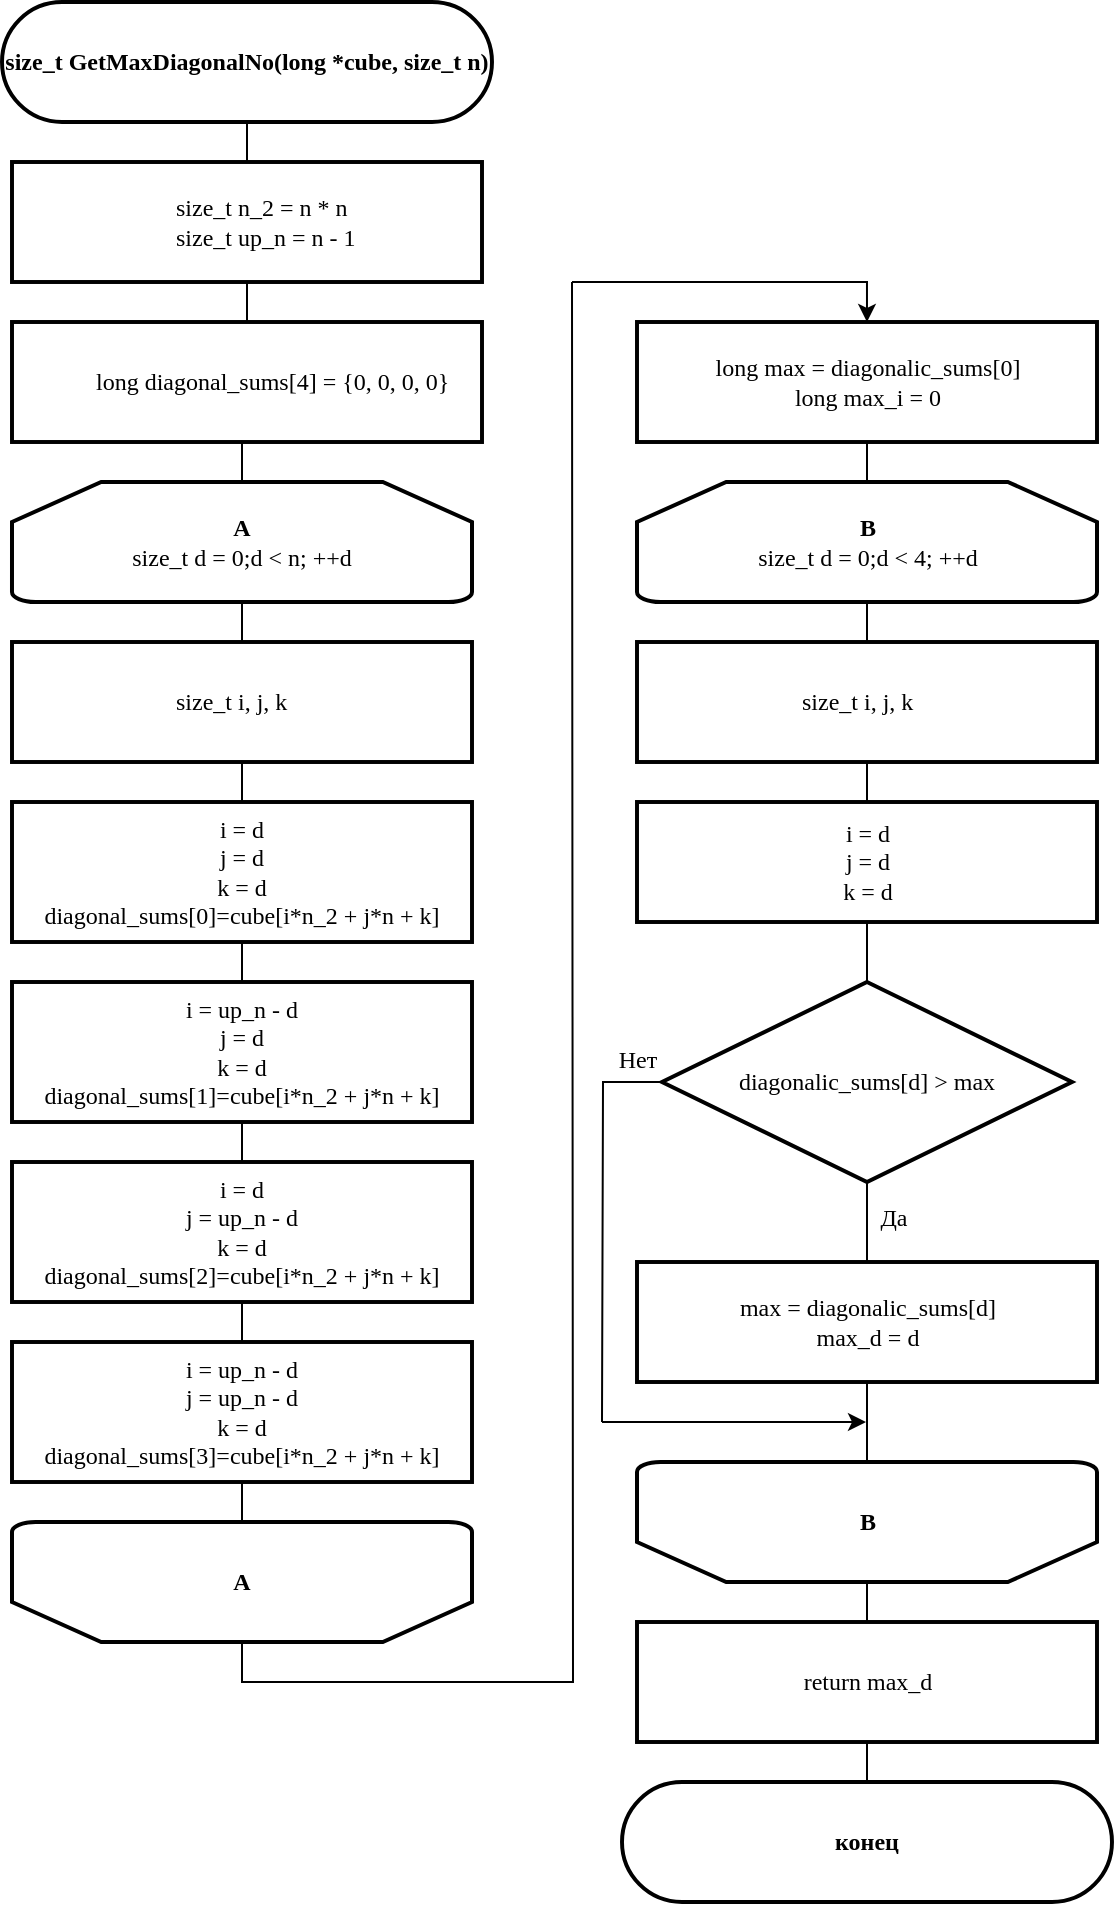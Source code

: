 <mxfile version="24.7.17">
  <diagram name="Page-1" id="Ht_t-XXwHAl0Nz6Sdh4W">
    <mxGraphModel dx="1571" dy="3269" grid="1" gridSize="10" guides="1" tooltips="1" connect="1" arrows="1" fold="1" page="1" pageScale="1" pageWidth="827" pageHeight="1169" math="0" shadow="0">
      <root>
        <mxCell id="0" />
        <mxCell id="1" parent="0" />
        <mxCell id="w9v6yjaOML1hqHfojlI5-43" style="edgeStyle=orthogonalEdgeStyle;rounded=0;orthogonalLoop=1;jettySize=auto;html=1;exitX=0.5;exitY=1;exitDx=0;exitDy=0;entryX=0.5;entryY=0;entryDx=0;entryDy=0;strokeColor=none;" parent="1" source="w9v6yjaOML1hqHfojlI5-2" target="w9v6yjaOML1hqHfojlI5-9" edge="1">
          <mxGeometry relative="1" as="geometry" />
        </mxCell>
        <mxCell id="w9v6yjaOML1hqHfojlI5-44" style="edgeStyle=orthogonalEdgeStyle;rounded=0;orthogonalLoop=1;jettySize=auto;html=1;exitX=0.5;exitY=1;exitDx=0;exitDy=0;entryX=0.5;entryY=0;entryDx=0;entryDy=0;endArrow=none;endFill=0;" parent="1" source="w9v6yjaOML1hqHfojlI5-2" target="w9v6yjaOML1hqHfojlI5-9" edge="1">
          <mxGeometry relative="1" as="geometry" />
        </mxCell>
        <mxCell id="w9v6yjaOML1hqHfojlI5-2" value="&lt;font face=&quot;Gost Type B&quot;&gt;&lt;b&gt;size_t GetMaxDiagonalNo(long *cube, size_t n)&lt;/b&gt;&lt;/font&gt;" style="rounded=1;whiteSpace=wrap;html=1;arcSize=50;strokeWidth=1.968;" parent="1" vertex="1">
          <mxGeometry x="30" y="-2320" width="245" height="60" as="geometry" />
        </mxCell>
        <mxCell id="w9v6yjaOML1hqHfojlI5-45" style="edgeStyle=orthogonalEdgeStyle;rounded=0;orthogonalLoop=1;jettySize=auto;html=1;exitX=0.5;exitY=1;exitDx=0;exitDy=0;entryX=0.5;entryY=0;entryDx=0;entryDy=0;endArrow=none;endFill=0;" parent="1" source="w9v6yjaOML1hqHfojlI5-9" target="w9v6yjaOML1hqHfojlI5-16" edge="1">
          <mxGeometry relative="1" as="geometry" />
        </mxCell>
        <mxCell id="w9v6yjaOML1hqHfojlI5-9" value="&lt;blockquote style=&quot;margin: 0 0 0 40px; border: none; padding: 0px;&quot;&gt;&lt;blockquote style=&quot;margin: 0 0 0 40px; border: none; padding: 0px;&quot;&gt;&lt;font face=&quot;Gost Type B&quot;&gt;size_t n_2 = n * n&lt;/font&gt;&lt;/blockquote&gt;&lt;blockquote style=&quot;margin: 0 0 0 40px; border: none; padding: 0px;&quot;&gt;&lt;div style=&quot;&quot;&gt;&lt;font face=&quot;Gost Type B&quot;&gt;size_t up_n = n - 1&lt;/font&gt;&lt;/div&gt;&lt;/blockquote&gt;&lt;/blockquote&gt;" style="rounded=0;whiteSpace=wrap;html=1;align=left;strokeWidth=1.968;" parent="1" vertex="1">
          <mxGeometry x="35" y="-2240" width="235" height="60" as="geometry" />
        </mxCell>
        <mxCell id="w9v6yjaOML1hqHfojlI5-16" value="&lt;blockquote style=&quot;margin: 0 0 0 40px; border: none; padding: 0px;&quot;&gt;&lt;font face=&quot;Gost Type B&quot;&gt;long diagonal_sums[4] = {0, 0, 0, 0}&lt;/font&gt;&lt;/blockquote&gt;" style="rounded=0;whiteSpace=wrap;html=1;align=left;strokeWidth=1.968;" parent="1" vertex="1">
          <mxGeometry x="35" y="-2160" width="235" height="60" as="geometry" />
        </mxCell>
        <mxCell id="w9v6yjaOML1hqHfojlI5-47" style="edgeStyle=orthogonalEdgeStyle;rounded=0;orthogonalLoop=1;jettySize=auto;html=1;exitX=0.5;exitY=1;exitDx=0;exitDy=0;exitPerimeter=0;entryX=0.5;entryY=0;entryDx=0;entryDy=0;endArrow=none;endFill=0;" parent="1" source="w9v6yjaOML1hqHfojlI5-17" target="w9v6yjaOML1hqHfojlI5-19" edge="1">
          <mxGeometry relative="1" as="geometry" />
        </mxCell>
        <mxCell id="w9v6yjaOML1hqHfojlI5-17" value="&lt;font face=&quot;Gost Type B&quot;&gt;&lt;b&gt;A&lt;/b&gt;&lt;/font&gt;&lt;div&gt;&lt;font face=&quot;HHVdv1ggI_GAiqOfgtuG&quot;&gt;size_t d = 0;d &amp;lt; n; ++d&lt;/font&gt;&lt;/div&gt;" style="strokeWidth=2;html=1;shape=mxgraph.flowchart.loop_limit;whiteSpace=wrap;" parent="1" vertex="1">
          <mxGeometry x="35" y="-2080" width="230" height="60" as="geometry" />
        </mxCell>
        <mxCell id="w9v6yjaOML1hqHfojlI5-48" style="edgeStyle=orthogonalEdgeStyle;rounded=0;orthogonalLoop=1;jettySize=auto;html=1;exitX=0.5;exitY=1;exitDx=0;exitDy=0;entryX=0.5;entryY=0;entryDx=0;entryDy=0;endArrow=none;endFill=0;" parent="1" source="w9v6yjaOML1hqHfojlI5-19" target="w9v6yjaOML1hqHfojlI5-27" edge="1">
          <mxGeometry relative="1" as="geometry" />
        </mxCell>
        <mxCell id="w9v6yjaOML1hqHfojlI5-19" value="&lt;blockquote style=&quot;margin: 0 0 0 40px; border: none; padding: 0px;&quot;&gt;&lt;blockquote style=&quot;margin: 0 0 0 40px; border: none; padding: 0px;&quot;&gt;&lt;font face=&quot;Gost Type B&quot;&gt;size_t i, j, k&lt;/font&gt;&lt;/blockquote&gt;&lt;/blockquote&gt;" style="rounded=0;whiteSpace=wrap;html=1;align=left;strokeWidth=1.968;" parent="1" vertex="1">
          <mxGeometry x="35" y="-2000" width="230" height="60" as="geometry" />
        </mxCell>
        <mxCell id="w9v6yjaOML1hqHfojlI5-51" style="edgeStyle=orthogonalEdgeStyle;rounded=0;orthogonalLoop=1;jettySize=auto;html=1;exitX=0.5;exitY=1;exitDx=0;exitDy=0;entryX=0.5;entryY=0;entryDx=0;entryDy=0;endArrow=none;endFill=0;" parent="1" source="w9v6yjaOML1hqHfojlI5-27" target="w9v6yjaOML1hqHfojlI5-28" edge="1">
          <mxGeometry relative="1" as="geometry" />
        </mxCell>
        <mxCell id="w9v6yjaOML1hqHfojlI5-27" value="&lt;span style=&quot;font-family: &amp;quot;Gost Type B&amp;quot;; background-color: initial;&quot;&gt;i = d&lt;/span&gt;&lt;br&gt;&lt;span style=&quot;font-family: &amp;quot;Gost Type B&amp;quot;; background-color: initial;&quot;&gt;j = d&lt;/span&gt;&lt;br&gt;&lt;font face=&quot;Gost Type B&quot;&gt;k = d&lt;/font&gt;&lt;div&gt;&lt;span style=&quot;font-family: &amp;quot;Gost Type B&amp;quot;;&quot;&gt;diagonal_sums[0]=cube[i*n_2 + j*n + k]&lt;/span&gt;&lt;font face=&quot;Gost Type B&quot;&gt;&lt;br&gt;&lt;/font&gt;&lt;/div&gt;" style="rounded=0;whiteSpace=wrap;html=1;align=center;strokeWidth=1.968;" parent="1" vertex="1">
          <mxGeometry x="35" y="-1920" width="230" height="70" as="geometry" />
        </mxCell>
        <mxCell id="w9v6yjaOML1hqHfojlI5-52" style="edgeStyle=orthogonalEdgeStyle;rounded=0;orthogonalLoop=1;jettySize=auto;html=1;exitX=0.5;exitY=1;exitDx=0;exitDy=0;entryX=0.5;entryY=0;entryDx=0;entryDy=0;endArrow=none;endFill=0;" parent="1" source="w9v6yjaOML1hqHfojlI5-28" target="w9v6yjaOML1hqHfojlI5-29" edge="1">
          <mxGeometry relative="1" as="geometry" />
        </mxCell>
        <mxCell id="w9v6yjaOML1hqHfojlI5-28" value="&lt;span style=&quot;font-family: &amp;quot;Gost Type B&amp;quot;; background-color: initial;&quot;&gt;i = up_n - d&lt;/span&gt;&lt;br&gt;&lt;span style=&quot;font-family: &amp;quot;Gost Type B&amp;quot;; background-color: initial;&quot;&gt;j = d&lt;/span&gt;&lt;br&gt;&lt;font face=&quot;Gost Type B&quot;&gt;k = d&lt;/font&gt;&lt;div&gt;&lt;span style=&quot;font-family: &amp;quot;Gost Type B&amp;quot;;&quot;&gt;diagonal_sums[1]=cube[i*n_2 + j*n + k]&lt;/span&gt;&lt;font face=&quot;Gost Type B&quot;&gt;&lt;br&gt;&lt;/font&gt;&lt;/div&gt;" style="rounded=0;whiteSpace=wrap;html=1;align=center;strokeWidth=1.968;" parent="1" vertex="1">
          <mxGeometry x="35" y="-1830" width="230" height="70" as="geometry" />
        </mxCell>
        <mxCell id="w9v6yjaOML1hqHfojlI5-53" style="edgeStyle=orthogonalEdgeStyle;rounded=0;orthogonalLoop=1;jettySize=auto;html=1;exitX=0.5;exitY=1;exitDx=0;exitDy=0;entryX=0.5;entryY=0;entryDx=0;entryDy=0;endArrow=none;endFill=0;" parent="1" source="w9v6yjaOML1hqHfojlI5-29" target="w9v6yjaOML1hqHfojlI5-30" edge="1">
          <mxGeometry relative="1" as="geometry" />
        </mxCell>
        <mxCell id="w9v6yjaOML1hqHfojlI5-29" value="&lt;span style=&quot;font-family: &amp;quot;Gost Type B&amp;quot;; background-color: initial;&quot;&gt;i = d&lt;/span&gt;&lt;br&gt;&lt;span style=&quot;font-family: &amp;quot;Gost Type B&amp;quot;; background-color: initial;&quot;&gt;j = up_n - d&lt;/span&gt;&lt;br&gt;&lt;font face=&quot;Gost Type B&quot;&gt;k = d&lt;/font&gt;&lt;div&gt;&lt;span style=&quot;font-family: &amp;quot;Gost Type B&amp;quot;;&quot;&gt;diagonal_sums[2]=cube[i*n_2 + j*n + k]&lt;/span&gt;&lt;font face=&quot;Gost Type B&quot;&gt;&lt;br&gt;&lt;/font&gt;&lt;/div&gt;" style="rounded=0;whiteSpace=wrap;html=1;align=center;strokeWidth=1.968;" parent="1" vertex="1">
          <mxGeometry x="35" y="-1740" width="230" height="70" as="geometry" />
        </mxCell>
        <mxCell id="w9v6yjaOML1hqHfojlI5-30" value="&lt;span style=&quot;font-family: &amp;quot;Gost Type B&amp;quot;; background-color: initial;&quot;&gt;i = up_n - d&lt;/span&gt;&lt;br&gt;&lt;span style=&quot;font-family: &amp;quot;Gost Type B&amp;quot;; background-color: initial;&quot;&gt;j = up_n - d&lt;/span&gt;&lt;br&gt;&lt;font face=&quot;Gost Type B&quot;&gt;k = d&lt;/font&gt;&lt;div&gt;&lt;span style=&quot;font-family: &amp;quot;Gost Type B&amp;quot;;&quot;&gt;diagonal_sums[3]=cube[i*n_2 + j*n + k]&lt;/span&gt;&lt;font face=&quot;Gost Type B&quot;&gt;&lt;br&gt;&lt;/font&gt;&lt;/div&gt;" style="rounded=0;whiteSpace=wrap;html=1;align=center;strokeWidth=1.968;" parent="1" vertex="1">
          <mxGeometry x="35" y="-1650" width="230" height="70" as="geometry" />
        </mxCell>
        <mxCell id="w9v6yjaOML1hqHfojlI5-61" style="edgeStyle=orthogonalEdgeStyle;rounded=0;orthogonalLoop=1;jettySize=auto;html=1;exitX=0.5;exitY=0;exitDx=0;exitDy=0;endArrow=none;endFill=0;startArrow=classic;startFill=1;" parent="1" source="w9v6yjaOML1hqHfojlI5-31" edge="1">
          <mxGeometry relative="1" as="geometry">
            <mxPoint x="462.489" y="-2180" as="targetPoint" />
          </mxGeometry>
        </mxCell>
        <mxCell id="w9v6yjaOML1hqHfojlI5-31" value="&lt;font face=&quot;Gost Type B&quot;&gt;long max = diagonalic_sums[0]&lt;/font&gt;&lt;div&gt;&lt;span style=&quot;font-family: &amp;quot;Gost Type B&amp;quot;;&quot;&gt;long max_i = 0&lt;/span&gt;&lt;font face=&quot;Gost Type B&quot;&gt;&lt;br&gt;&lt;/font&gt;&lt;/div&gt;" style="rounded=0;whiteSpace=wrap;html=1;align=center;strokeWidth=1.968;" parent="1" vertex="1">
          <mxGeometry x="347.5" y="-2160" width="230" height="60" as="geometry" />
        </mxCell>
        <mxCell id="w9v6yjaOML1hqHfojlI5-63" style="edgeStyle=orthogonalEdgeStyle;rounded=0;orthogonalLoop=1;jettySize=auto;html=1;exitX=0.5;exitY=1;exitDx=0;exitDy=0;exitPerimeter=0;entryX=0.5;entryY=0;entryDx=0;entryDy=0;endArrow=none;endFill=0;" parent="1" source="w9v6yjaOML1hqHfojlI5-33" target="w9v6yjaOML1hqHfojlI5-34" edge="1">
          <mxGeometry relative="1" as="geometry" />
        </mxCell>
        <mxCell id="w9v6yjaOML1hqHfojlI5-33" value="&lt;font face=&quot;Gost Type B&quot;&gt;&lt;b&gt;B&lt;/b&gt;&lt;/font&gt;&lt;br&gt;&lt;div&gt;&lt;font face=&quot;HHVdv1ggI_GAiqOfgtuG&quot;&gt;size_t d = 0;d &amp;lt; 4; ++d&lt;/font&gt;&lt;/div&gt;" style="strokeWidth=2;html=1;shape=mxgraph.flowchart.loop_limit;whiteSpace=wrap;" parent="1" vertex="1">
          <mxGeometry x="347.5" y="-2080" width="230" height="60" as="geometry" />
        </mxCell>
        <mxCell id="w9v6yjaOML1hqHfojlI5-64" style="edgeStyle=orthogonalEdgeStyle;rounded=0;orthogonalLoop=1;jettySize=auto;html=1;exitX=0.5;exitY=1;exitDx=0;exitDy=0;endArrow=none;endFill=0;" parent="1" source="w9v6yjaOML1hqHfojlI5-34" target="w9v6yjaOML1hqHfojlI5-35" edge="1">
          <mxGeometry relative="1" as="geometry" />
        </mxCell>
        <mxCell id="w9v6yjaOML1hqHfojlI5-34" value="&lt;blockquote style=&quot;margin: 0 0 0 40px; border: none; padding: 0px;&quot;&gt;&lt;blockquote style=&quot;margin: 0 0 0 40px; border: none; padding: 0px;&quot;&gt;&lt;font face=&quot;Gost Type B&quot;&gt;size_t i, j, k&lt;/font&gt;&lt;/blockquote&gt;&lt;/blockquote&gt;" style="rounded=0;whiteSpace=wrap;html=1;align=left;strokeWidth=1.968;" parent="1" vertex="1">
          <mxGeometry x="347.5" y="-2000" width="230" height="60" as="geometry" />
        </mxCell>
        <mxCell id="w9v6yjaOML1hqHfojlI5-35" value="&lt;span style=&quot;font-family: &amp;quot;Gost Type B&amp;quot;; background-color: initial;&quot;&gt;i = d&lt;/span&gt;&lt;br&gt;&lt;span style=&quot;font-family: &amp;quot;Gost Type B&amp;quot;; background-color: initial;&quot;&gt;j = d&lt;/span&gt;&lt;br&gt;&lt;font face=&quot;Gost Type B&quot;&gt;k = d&lt;/font&gt;" style="rounded=0;whiteSpace=wrap;html=1;align=center;strokeWidth=1.968;" parent="1" vertex="1">
          <mxGeometry x="347.5" y="-1920" width="230" height="60" as="geometry" />
        </mxCell>
        <mxCell id="w9v6yjaOML1hqHfojlI5-66" style="edgeStyle=orthogonalEdgeStyle;rounded=0;orthogonalLoop=1;jettySize=auto;html=1;exitX=0.5;exitY=1;exitDx=0;exitDy=0;exitPerimeter=0;entryX=0.5;entryY=0;entryDx=0;entryDy=0;endArrow=none;endFill=0;" parent="1" source="w9v6yjaOML1hqHfojlI5-36" target="w9v6yjaOML1hqHfojlI5-37" edge="1">
          <mxGeometry relative="1" as="geometry" />
        </mxCell>
        <mxCell id="w9v6yjaOML1hqHfojlI5-70" style="edgeStyle=orthogonalEdgeStyle;rounded=0;orthogonalLoop=1;jettySize=auto;html=1;exitX=0;exitY=0.5;exitDx=0;exitDy=0;exitPerimeter=0;endArrow=none;endFill=0;" parent="1" source="w9v6yjaOML1hqHfojlI5-36" edge="1">
          <mxGeometry relative="1" as="geometry">
            <mxPoint x="330" y="-1610" as="targetPoint" />
          </mxGeometry>
        </mxCell>
        <mxCell id="w9v6yjaOML1hqHfojlI5-36" value="&lt;font face=&quot;Gost Type B&quot;&gt;diagonalic_sums[d] &amp;gt; max&lt;/font&gt;" style="strokeWidth=2;html=1;shape=mxgraph.flowchart.decision;whiteSpace=wrap;" parent="1" vertex="1">
          <mxGeometry x="360" y="-1830" width="205" height="100" as="geometry" />
        </mxCell>
        <mxCell id="w9v6yjaOML1hqHfojlI5-37" value="&lt;font face=&quot;Gost Type B&quot;&gt;max = diagonalic_sums[d]&lt;/font&gt;&lt;div&gt;&lt;font face=&quot;Gost Type B&quot;&gt;max_d = d&lt;/font&gt;&lt;/div&gt;" style="rounded=0;whiteSpace=wrap;html=1;align=center;strokeWidth=1.968;" parent="1" vertex="1">
          <mxGeometry x="347.5" y="-1690" width="230" height="60" as="geometry" />
        </mxCell>
        <mxCell id="w9v6yjaOML1hqHfojlI5-75" style="edgeStyle=orthogonalEdgeStyle;rounded=0;orthogonalLoop=1;jettySize=auto;html=1;exitX=0.5;exitY=1;exitDx=0;exitDy=0;entryX=0.5;entryY=0;entryDx=0;entryDy=0;endArrow=none;endFill=0;" parent="1" source="w9v6yjaOML1hqHfojlI5-39" target="w9v6yjaOML1hqHfojlI5-40" edge="1">
          <mxGeometry relative="1" as="geometry" />
        </mxCell>
        <mxCell id="w9v6yjaOML1hqHfojlI5-39" value="&lt;font face=&quot;Gost Type B&quot;&gt;return max_d&lt;/font&gt;" style="rounded=0;whiteSpace=wrap;html=1;align=center;strokeWidth=1.968;" parent="1" vertex="1">
          <mxGeometry x="347.5" y="-1510" width="230" height="60" as="geometry" />
        </mxCell>
        <mxCell id="w9v6yjaOML1hqHfojlI5-40" value="&lt;font face=&quot;Gost Type B&quot;&gt;&lt;b&gt;конец&lt;/b&gt;&lt;/font&gt;" style="rounded=1;whiteSpace=wrap;html=1;arcSize=50;strokeWidth=1.968;" parent="1" vertex="1">
          <mxGeometry x="340" y="-1430" width="245" height="60" as="geometry" />
        </mxCell>
        <mxCell id="w9v6yjaOML1hqHfojlI5-46" style="edgeStyle=orthogonalEdgeStyle;rounded=0;orthogonalLoop=1;jettySize=auto;html=1;exitX=0.5;exitY=1;exitDx=0;exitDy=0;entryX=0.5;entryY=0;entryDx=0;entryDy=0;entryPerimeter=0;endArrow=none;endFill=0;" parent="1" source="w9v6yjaOML1hqHfojlI5-16" target="w9v6yjaOML1hqHfojlI5-17" edge="1">
          <mxGeometry relative="1" as="geometry" />
        </mxCell>
        <mxCell id="w9v6yjaOML1hqHfojlI5-54" value="" style="group" parent="1" vertex="1" connectable="0">
          <mxGeometry x="35" y="-1560" width="230" height="60" as="geometry" />
        </mxCell>
        <mxCell id="w9v6yjaOML1hqHfojlI5-56" style="edgeStyle=orthogonalEdgeStyle;rounded=0;orthogonalLoop=1;jettySize=auto;html=1;exitX=0.5;exitY=0;exitDx=0;exitDy=0;exitPerimeter=0;endArrow=none;endFill=0;" parent="w9v6yjaOML1hqHfojlI5-54" source="w9v6yjaOML1hqHfojlI5-18" edge="1">
          <mxGeometry relative="1" as="geometry">
            <mxPoint x="280" y="-620" as="targetPoint" />
          </mxGeometry>
        </mxCell>
        <mxCell id="w9v6yjaOML1hqHfojlI5-18" value="" style="strokeWidth=2;html=1;shape=mxgraph.flowchart.loop_limit;whiteSpace=wrap;rotation=-180;" parent="w9v6yjaOML1hqHfojlI5-54" vertex="1">
          <mxGeometry width="230" height="60" as="geometry" />
        </mxCell>
        <mxCell id="w9v6yjaOML1hqHfojlI5-42" value="&lt;font face=&quot;Gost Type B&quot;&gt;&lt;b&gt;A&lt;/b&gt;&lt;/font&gt;" style="text;html=1;align=center;verticalAlign=middle;whiteSpace=wrap;rounded=0;" parent="w9v6yjaOML1hqHfojlI5-54" vertex="1">
          <mxGeometry x="85" y="15" width="60" height="30" as="geometry" />
        </mxCell>
        <mxCell id="w9v6yjaOML1hqHfojlI5-55" style="edgeStyle=orthogonalEdgeStyle;rounded=0;orthogonalLoop=1;jettySize=auto;html=1;exitX=0.5;exitY=1;exitDx=0;exitDy=0;entryX=0.5;entryY=1;entryDx=0;entryDy=0;entryPerimeter=0;endArrow=none;endFill=0;" parent="1" source="w9v6yjaOML1hqHfojlI5-30" target="w9v6yjaOML1hqHfojlI5-18" edge="1">
          <mxGeometry relative="1" as="geometry" />
        </mxCell>
        <mxCell id="w9v6yjaOML1hqHfojlI5-60" value="" style="endArrow=none;html=1;rounded=0;" parent="1" edge="1">
          <mxGeometry width="50" height="50" relative="1" as="geometry">
            <mxPoint x="315" y="-2180" as="sourcePoint" />
            <mxPoint x="463" y="-2180" as="targetPoint" />
          </mxGeometry>
        </mxCell>
        <mxCell id="w9v6yjaOML1hqHfojlI5-62" style="edgeStyle=orthogonalEdgeStyle;rounded=0;orthogonalLoop=1;jettySize=auto;html=1;exitX=0.5;exitY=1;exitDx=0;exitDy=0;entryX=0.5;entryY=0;entryDx=0;entryDy=0;entryPerimeter=0;endArrow=none;endFill=0;" parent="1" source="w9v6yjaOML1hqHfojlI5-31" target="w9v6yjaOML1hqHfojlI5-33" edge="1">
          <mxGeometry relative="1" as="geometry" />
        </mxCell>
        <mxCell id="w9v6yjaOML1hqHfojlI5-65" style="edgeStyle=orthogonalEdgeStyle;rounded=0;orthogonalLoop=1;jettySize=auto;html=1;exitX=0.5;exitY=1;exitDx=0;exitDy=0;entryX=0.5;entryY=0;entryDx=0;entryDy=0;entryPerimeter=0;endArrow=none;endFill=0;" parent="1" source="w9v6yjaOML1hqHfojlI5-35" target="w9v6yjaOML1hqHfojlI5-36" edge="1">
          <mxGeometry relative="1" as="geometry" />
        </mxCell>
        <mxCell id="w9v6yjaOML1hqHfojlI5-67" value="" style="group" parent="1" vertex="1" connectable="0">
          <mxGeometry x="347.5" y="-1590" width="230" height="60" as="geometry" />
        </mxCell>
        <mxCell id="w9v6yjaOML1hqHfojlI5-38" value="" style="strokeWidth=2;html=1;shape=mxgraph.flowchart.loop_limit;whiteSpace=wrap;rotation=-180;" parent="w9v6yjaOML1hqHfojlI5-67" vertex="1">
          <mxGeometry width="230" height="60" as="geometry" />
        </mxCell>
        <mxCell id="w9v6yjaOML1hqHfojlI5-41" value="&lt;font face=&quot;Gost Type B&quot;&gt;&lt;b&gt;B&lt;/b&gt;&lt;/font&gt;" style="text;html=1;align=center;verticalAlign=middle;whiteSpace=wrap;rounded=0;" parent="w9v6yjaOML1hqHfojlI5-67" vertex="1">
          <mxGeometry x="85" y="15" width="60" height="30" as="geometry" />
        </mxCell>
        <mxCell id="w9v6yjaOML1hqHfojlI5-69" style="edgeStyle=orthogonalEdgeStyle;rounded=0;orthogonalLoop=1;jettySize=auto;html=1;exitX=0.5;exitY=1;exitDx=0;exitDy=0;entryX=0.5;entryY=1;entryDx=0;entryDy=0;entryPerimeter=0;endArrow=none;endFill=0;" parent="1" source="w9v6yjaOML1hqHfojlI5-37" target="w9v6yjaOML1hqHfojlI5-38" edge="1">
          <mxGeometry relative="1" as="geometry" />
        </mxCell>
        <mxCell id="w9v6yjaOML1hqHfojlI5-71" value="" style="endArrow=none;html=1;rounded=0;endFill=0;startArrow=classic;startFill=1;" parent="1" edge="1">
          <mxGeometry width="50" height="50" relative="1" as="geometry">
            <mxPoint x="462" y="-1610" as="sourcePoint" />
            <mxPoint x="330" y="-1610" as="targetPoint" />
          </mxGeometry>
        </mxCell>
        <mxCell id="w9v6yjaOML1hqHfojlI5-72" value="&lt;font face=&quot;Gost Type B&quot;&gt;Да&lt;/font&gt;" style="text;html=1;align=center;verticalAlign=middle;whiteSpace=wrap;rounded=0;" parent="1" vertex="1">
          <mxGeometry x="446" y="-1727" width="60" height="30" as="geometry" />
        </mxCell>
        <mxCell id="w9v6yjaOML1hqHfojlI5-73" value="&lt;font face=&quot;Gost Type B&quot;&gt;Нет&lt;/font&gt;" style="text;html=1;align=center;verticalAlign=middle;whiteSpace=wrap;rounded=0;" parent="1" vertex="1">
          <mxGeometry x="318" y="-1806" width="60" height="30" as="geometry" />
        </mxCell>
        <mxCell id="w9v6yjaOML1hqHfojlI5-74" style="edgeStyle=orthogonalEdgeStyle;rounded=0;orthogonalLoop=1;jettySize=auto;html=1;exitX=0.5;exitY=0;exitDx=0;exitDy=0;exitPerimeter=0;entryX=0.5;entryY=0;entryDx=0;entryDy=0;endArrow=none;endFill=0;" parent="1" source="w9v6yjaOML1hqHfojlI5-38" target="w9v6yjaOML1hqHfojlI5-39" edge="1">
          <mxGeometry relative="1" as="geometry" />
        </mxCell>
      </root>
    </mxGraphModel>
  </diagram>
</mxfile>
